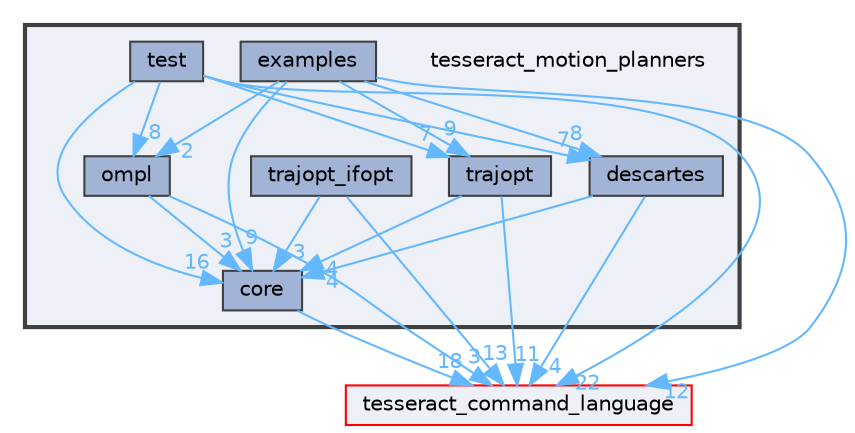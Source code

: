 digraph "tesseract_motion_planners"
{
 // LATEX_PDF_SIZE
  bgcolor="transparent";
  edge [fontname=Helvetica,fontsize=10,labelfontname=Helvetica,labelfontsize=10];
  node [fontname=Helvetica,fontsize=10,shape=box,height=0.2,width=0.4];
  compound=true
  subgraph clusterdir_ae3a79ad3cbc8e5dda6288dc4d617504 {
    graph [ bgcolor="#edf0f7", pencolor="grey25", label="", fontname=Helvetica,fontsize=10 style="filled,bold", URL="dir_ae3a79ad3cbc8e5dda6288dc4d617504.html",tooltip=""]
    dir_ae3a79ad3cbc8e5dda6288dc4d617504 [shape=plaintext, label="tesseract_motion_planners"];
  dir_ba42fb948e9041f2f8c5ac347b7f6bb7 [label="core", fillcolor="#a2b4d6", color="grey25", style="filled", URL="dir_ba42fb948e9041f2f8c5ac347b7f6bb7.html",tooltip=""];
  dir_d15a3238b4c5f1c57d6a204b77cc5dae [label="descartes", fillcolor="#a2b4d6", color="grey25", style="filled", URL="dir_d15a3238b4c5f1c57d6a204b77cc5dae.html",tooltip=""];
  dir_d73d4f3e25d8c7a3c48571d7e89a3ba0 [label="examples", fillcolor="#a2b4d6", color="grey25", style="filled", URL="dir_d73d4f3e25d8c7a3c48571d7e89a3ba0.html",tooltip=""];
  dir_7d12ad75758aad2a29205723bf062a66 [label="ompl", fillcolor="#a2b4d6", color="grey25", style="filled", URL="dir_7d12ad75758aad2a29205723bf062a66.html",tooltip=""];
  dir_e8234555e493e8108a7e23fb8f7d8fb2 [label="test", fillcolor="#a2b4d6", color="grey25", style="filled", URL="dir_e8234555e493e8108a7e23fb8f7d8fb2.html",tooltip=""];
  dir_a2b25e711a2c1ee210ea3f441a2ab0d0 [label="trajopt", fillcolor="#a2b4d6", color="grey25", style="filled", URL="dir_a2b25e711a2c1ee210ea3f441a2ab0d0.html",tooltip=""];
  dir_c1084f9f9aea773adb7cd4c8c6482080 [label="trajopt_ifopt", fillcolor="#a2b4d6", color="grey25", style="filled", URL="dir_c1084f9f9aea773adb7cd4c8c6482080.html",tooltip=""];
  }
  dir_fa47c2fa9b13a12fc195f1b83854b816 [label="tesseract_command_language", fillcolor="#edf0f7", color="red", style="filled", URL="dir_fa47c2fa9b13a12fc195f1b83854b816.html",tooltip=""];
  dir_ba42fb948e9041f2f8c5ac347b7f6bb7->dir_fa47c2fa9b13a12fc195f1b83854b816 [headlabel="18", labeldistance=1.5 headhref="dir_000000_000060.html" color="steelblue1" fontcolor="steelblue1"];
  dir_d15a3238b4c5f1c57d6a204b77cc5dae->dir_ba42fb948e9041f2f8c5ac347b7f6bb7 [headlabel="4", labeldistance=1.5 headhref="dir_000005_000000.html" color="steelblue1" fontcolor="steelblue1"];
  dir_d15a3238b4c5f1c57d6a204b77cc5dae->dir_fa47c2fa9b13a12fc195f1b83854b816 [headlabel="4", labeldistance=1.5 headhref="dir_000005_000060.html" color="steelblue1" fontcolor="steelblue1"];
  dir_d73d4f3e25d8c7a3c48571d7e89a3ba0->dir_7d12ad75758aad2a29205723bf062a66 [headlabel="2", labeldistance=1.5 headhref="dir_000007_000026.html" color="steelblue1" fontcolor="steelblue1"];
  dir_d73d4f3e25d8c7a3c48571d7e89a3ba0->dir_a2b25e711a2c1ee210ea3f441a2ab0d0 [headlabel="9", labeldistance=1.5 headhref="dir_000007_000084.html" color="steelblue1" fontcolor="steelblue1"];
  dir_d73d4f3e25d8c7a3c48571d7e89a3ba0->dir_ba42fb948e9041f2f8c5ac347b7f6bb7 [headlabel="9", labeldistance=1.5 headhref="dir_000007_000000.html" color="steelblue1" fontcolor="steelblue1"];
  dir_d73d4f3e25d8c7a3c48571d7e89a3ba0->dir_d15a3238b4c5f1c57d6a204b77cc5dae [headlabel="8", labeldistance=1.5 headhref="dir_000007_000005.html" color="steelblue1" fontcolor="steelblue1"];
  dir_d73d4f3e25d8c7a3c48571d7e89a3ba0->dir_fa47c2fa9b13a12fc195f1b83854b816 [headlabel="12", labeldistance=1.5 headhref="dir_000007_000060.html" color="steelblue1" fontcolor="steelblue1"];
  dir_7d12ad75758aad2a29205723bf062a66->dir_ba42fb948e9041f2f8c5ac347b7f6bb7 [headlabel="3", labeldistance=1.5 headhref="dir_000026_000000.html" color="steelblue1" fontcolor="steelblue1"];
  dir_7d12ad75758aad2a29205723bf062a66->dir_fa47c2fa9b13a12fc195f1b83854b816 [headlabel="3", labeldistance=1.5 headhref="dir_000026_000060.html" color="steelblue1" fontcolor="steelblue1"];
  dir_e8234555e493e8108a7e23fb8f7d8fb2->dir_7d12ad75758aad2a29205723bf062a66 [headlabel="8", labeldistance=1.5 headhref="dir_000079_000026.html" color="steelblue1" fontcolor="steelblue1"];
  dir_e8234555e493e8108a7e23fb8f7d8fb2->dir_a2b25e711a2c1ee210ea3f441a2ab0d0 [headlabel="7", labeldistance=1.5 headhref="dir_000079_000084.html" color="steelblue1" fontcolor="steelblue1"];
  dir_e8234555e493e8108a7e23fb8f7d8fb2->dir_ba42fb948e9041f2f8c5ac347b7f6bb7 [headlabel="16", labeldistance=1.5 headhref="dir_000079_000000.html" color="steelblue1" fontcolor="steelblue1"];
  dir_e8234555e493e8108a7e23fb8f7d8fb2->dir_d15a3238b4c5f1c57d6a204b77cc5dae [headlabel="7", labeldistance=1.5 headhref="dir_000079_000005.html" color="steelblue1" fontcolor="steelblue1"];
  dir_e8234555e493e8108a7e23fb8f7d8fb2->dir_fa47c2fa9b13a12fc195f1b83854b816 [headlabel="22", labeldistance=1.5 headhref="dir_000079_000060.html" color="steelblue1" fontcolor="steelblue1"];
  dir_a2b25e711a2c1ee210ea3f441a2ab0d0->dir_ba42fb948e9041f2f8c5ac347b7f6bb7 [headlabel="4", labeldistance=1.5 headhref="dir_000084_000000.html" color="steelblue1" fontcolor="steelblue1"];
  dir_a2b25e711a2c1ee210ea3f441a2ab0d0->dir_fa47c2fa9b13a12fc195f1b83854b816 [headlabel="11", labeldistance=1.5 headhref="dir_000084_000060.html" color="steelblue1" fontcolor="steelblue1"];
  dir_c1084f9f9aea773adb7cd4c8c6482080->dir_ba42fb948e9041f2f8c5ac347b7f6bb7 [headlabel="3", labeldistance=1.5 headhref="dir_000086_000000.html" color="steelblue1" fontcolor="steelblue1"];
  dir_c1084f9f9aea773adb7cd4c8c6482080->dir_fa47c2fa9b13a12fc195f1b83854b816 [headlabel="13", labeldistance=1.5 headhref="dir_000086_000060.html" color="steelblue1" fontcolor="steelblue1"];
}
